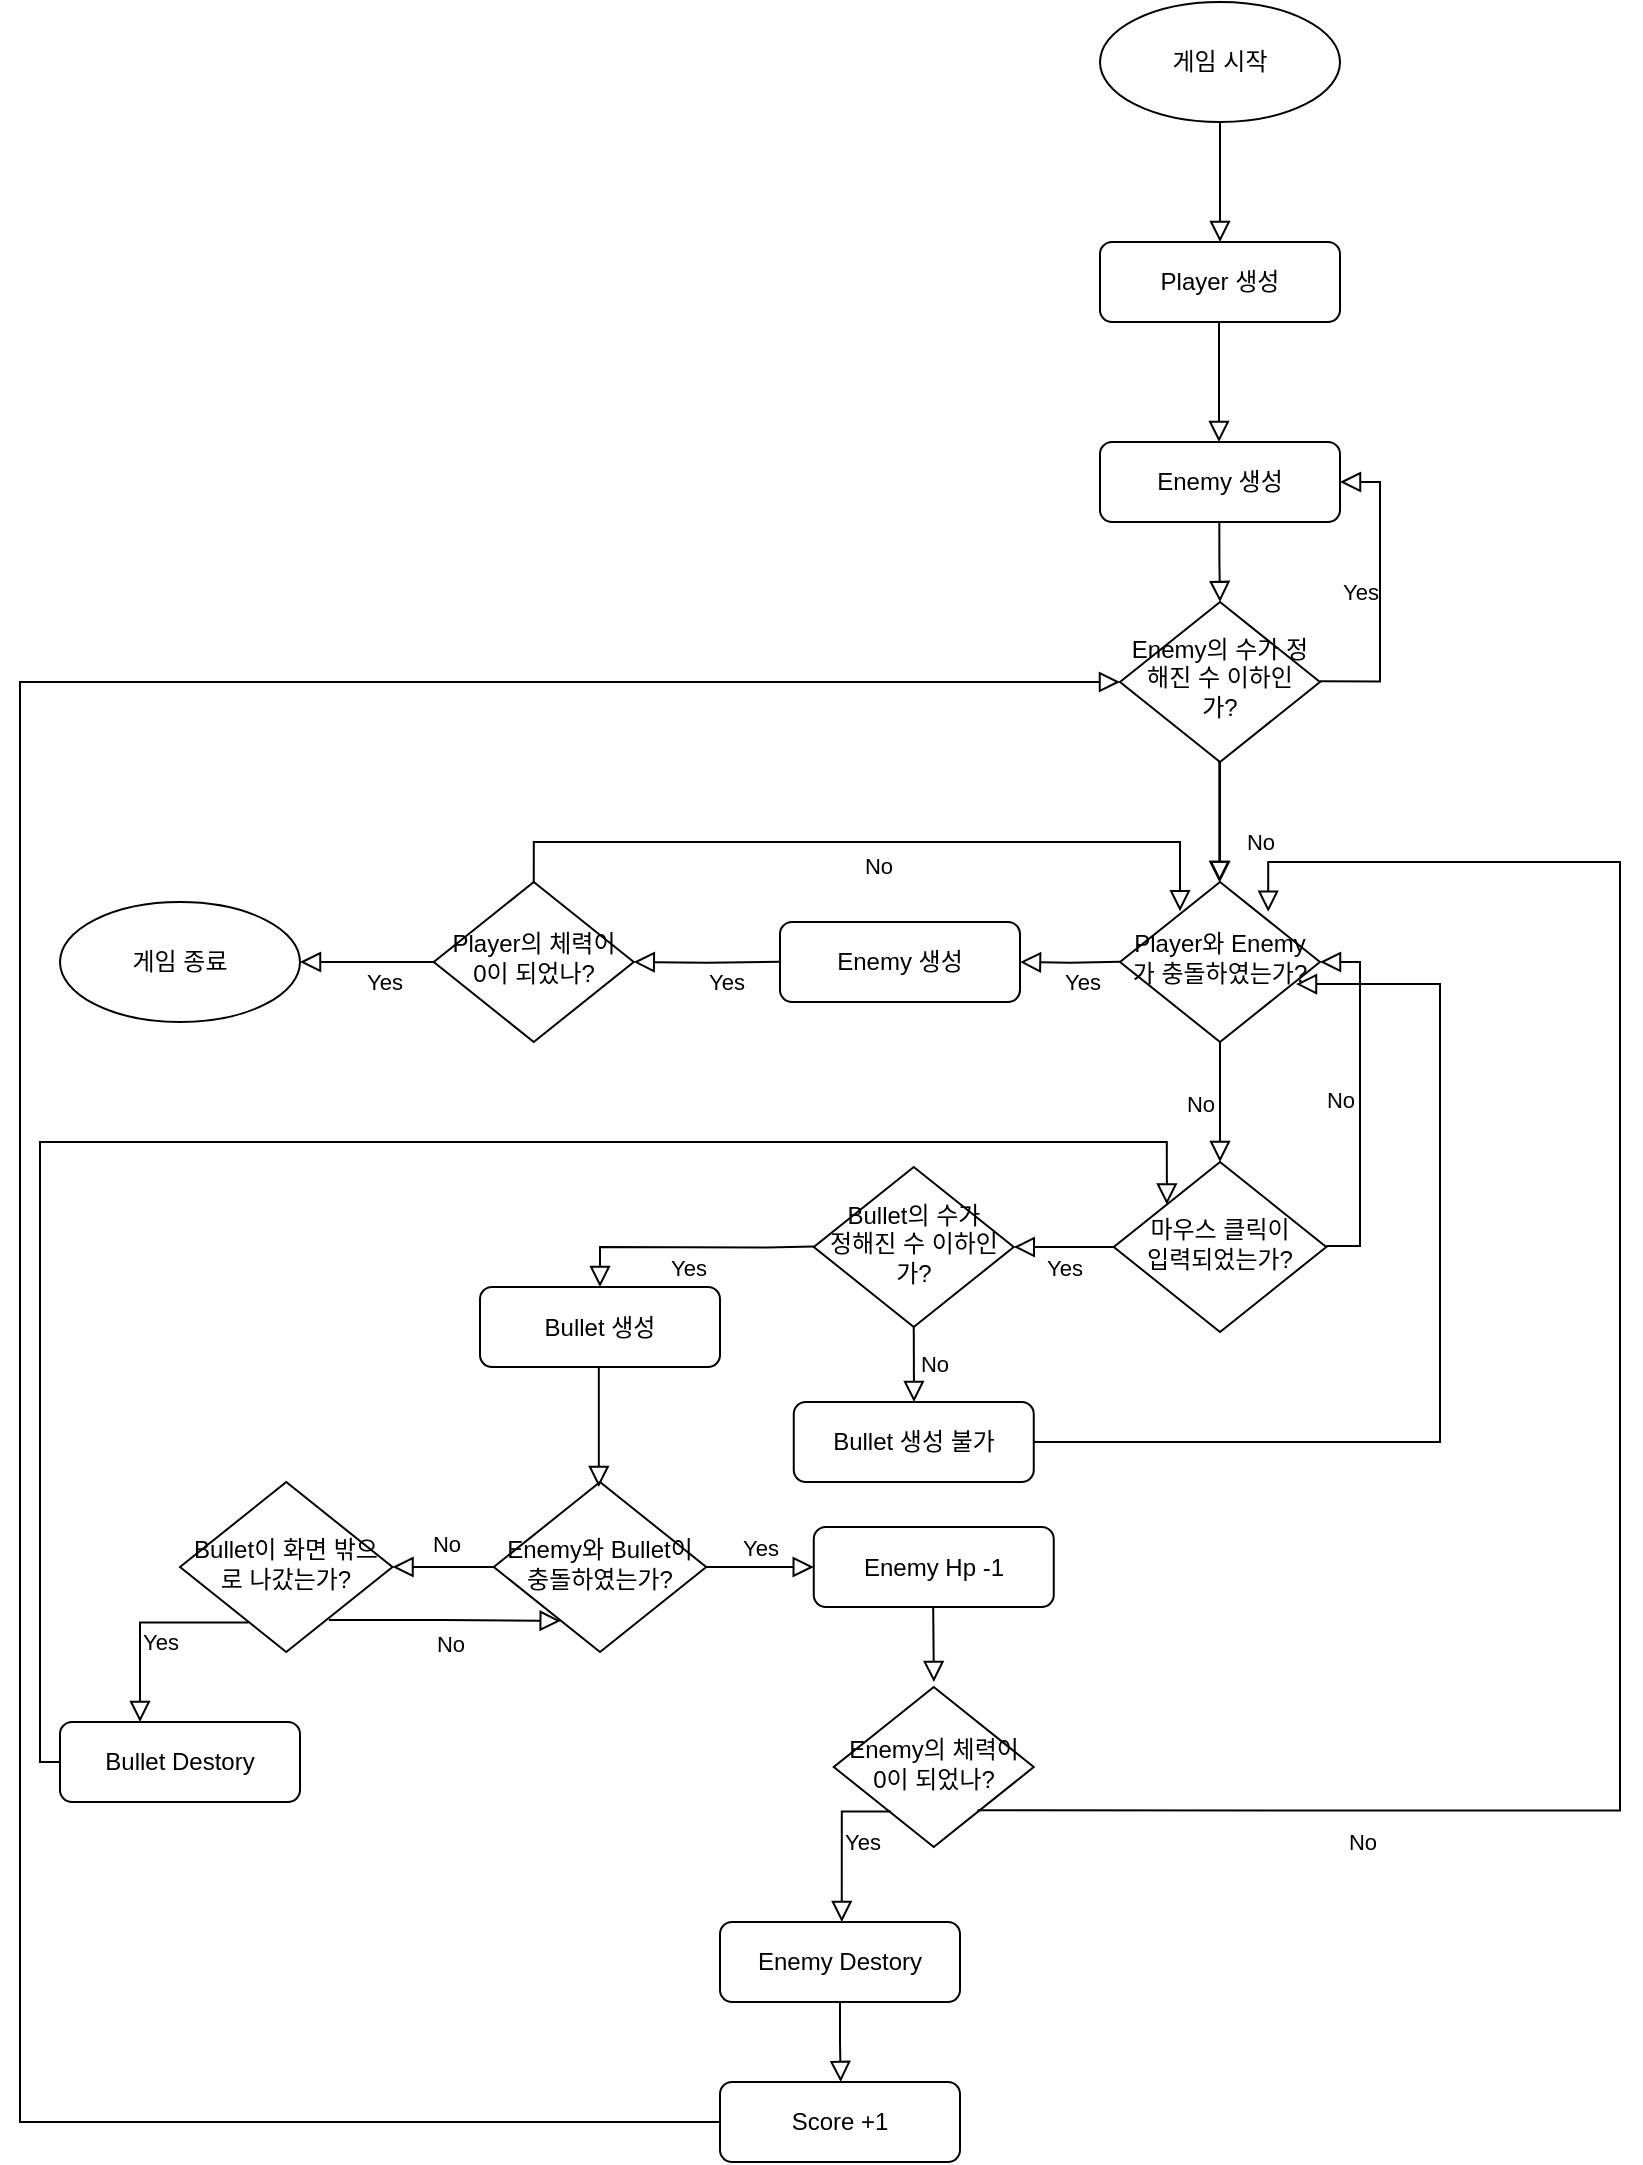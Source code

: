 <mxfile version="18.0.2" type="device"><diagram id="C5RBs43oDa-KdzZeNtuy" name="Page-1"><mxGraphModel dx="981" dy="526" grid="1" gridSize="10" guides="1" tooltips="1" connect="1" arrows="1" fold="1" page="1" pageScale="1" pageWidth="827" pageHeight="1169" math="0" shadow="0"><root><mxCell id="WIyWlLk6GJQsqaUBKTNV-0"/><mxCell id="WIyWlLk6GJQsqaUBKTNV-1" parent="WIyWlLk6GJQsqaUBKTNV-0"/><mxCell id="uh44I1jkelIW8H-MAEMx-10" value="" style="group" parent="WIyWlLk6GJQsqaUBKTNV-1" vertex="1" connectable="0"><mxGeometry x="550" width="120" height="60" as="geometry"/></mxCell><mxCell id="uh44I1jkelIW8H-MAEMx-8" value="" style="ellipse;whiteSpace=wrap;html=1;" parent="uh44I1jkelIW8H-MAEMx-10" vertex="1"><mxGeometry width="120" height="60" as="geometry"/></mxCell><mxCell id="uh44I1jkelIW8H-MAEMx-9" value="게임 시작" style="text;html=1;strokeColor=none;fillColor=none;align=center;verticalAlign=middle;whiteSpace=wrap;rounded=0;" parent="uh44I1jkelIW8H-MAEMx-10" vertex="1"><mxGeometry x="30" y="15" width="60" height="30" as="geometry"/></mxCell><mxCell id="uh44I1jkelIW8H-MAEMx-17" value="Player와 Enemy가 충돌하였는가?" style="rhombus;whiteSpace=wrap;html=1;shadow=0;fontFamily=Helvetica;fontSize=12;align=center;strokeWidth=1;spacing=6;spacingTop=-4;" parent="WIyWlLk6GJQsqaUBKTNV-1" vertex="1"><mxGeometry x="560" y="440" width="100" height="80" as="geometry"/></mxCell><mxCell id="uh44I1jkelIW8H-MAEMx-18" value="Enemy와 Bullet이 충돌하였는가?" style="rhombus;whiteSpace=wrap;html=1;shadow=0;fontFamily=Helvetica;fontSize=12;align=center;strokeWidth=1;spacing=6;spacingTop=-4;" parent="WIyWlLk6GJQsqaUBKTNV-1" vertex="1"><mxGeometry x="246.88" y="740" width="106.25" height="85" as="geometry"/></mxCell><mxCell id="uh44I1jkelIW8H-MAEMx-20" value="Player의 체력이 0이 되었나?" style="rhombus;whiteSpace=wrap;html=1;shadow=0;fontFamily=Helvetica;fontSize=12;align=center;strokeWidth=1;spacing=6;spacingTop=-4;" parent="WIyWlLk6GJQsqaUBKTNV-1" vertex="1"><mxGeometry x="216.88" y="440" width="100" height="80" as="geometry"/></mxCell><mxCell id="uh44I1jkelIW8H-MAEMx-21" value="" style="group" parent="WIyWlLk6GJQsqaUBKTNV-1" vertex="1" connectable="0"><mxGeometry x="30" y="450" width="120" height="60" as="geometry"/></mxCell><mxCell id="uh44I1jkelIW8H-MAEMx-22" value="" style="ellipse;whiteSpace=wrap;html=1;" parent="uh44I1jkelIW8H-MAEMx-21" vertex="1"><mxGeometry width="120" height="60" as="geometry"/></mxCell><mxCell id="uh44I1jkelIW8H-MAEMx-23" value="게임 종료" style="text;html=1;strokeColor=none;fillColor=none;align=center;verticalAlign=middle;whiteSpace=wrap;rounded=0;" parent="uh44I1jkelIW8H-MAEMx-21" vertex="1"><mxGeometry x="30" y="15" width="60" height="30" as="geometry"/></mxCell><mxCell id="uh44I1jkelIW8H-MAEMx-24" value="Player 생성" style="rounded=1;whiteSpace=wrap;html=1;fontSize=12;glass=0;strokeWidth=1;shadow=0;" parent="WIyWlLk6GJQsqaUBKTNV-1" vertex="1"><mxGeometry x="550" y="120" width="120" height="40" as="geometry"/></mxCell><mxCell id="uh44I1jkelIW8H-MAEMx-25" value="" style="rounded=0;html=1;jettySize=auto;orthogonalLoop=1;fontSize=11;endArrow=block;endFill=0;endSize=8;strokeWidth=1;shadow=0;labelBackgroundColor=none;edgeStyle=orthogonalEdgeStyle;" parent="WIyWlLk6GJQsqaUBKTNV-1" edge="1"><mxGeometry relative="1" as="geometry"><mxPoint x="610" y="60" as="sourcePoint"/><mxPoint x="610" y="120" as="targetPoint"/></mxGeometry></mxCell><mxCell id="uh44I1jkelIW8H-MAEMx-27" value="Enemy의 수가 정해진 수 이하인가?" style="rhombus;whiteSpace=wrap;html=1;shadow=0;fontFamily=Helvetica;fontSize=12;align=center;strokeWidth=1;spacing=6;spacingTop=-4;" parent="WIyWlLk6GJQsqaUBKTNV-1" vertex="1"><mxGeometry x="560" y="300" width="100" height="80" as="geometry"/></mxCell><mxCell id="uh44I1jkelIW8H-MAEMx-28" value="" style="rounded=0;html=1;jettySize=auto;orthogonalLoop=1;fontSize=11;endArrow=block;endFill=0;endSize=8;strokeWidth=1;shadow=0;labelBackgroundColor=none;edgeStyle=orthogonalEdgeStyle;" parent="WIyWlLk6GJQsqaUBKTNV-1" edge="1"><mxGeometry relative="1" as="geometry"><mxPoint x="609.5" y="160" as="sourcePoint"/><mxPoint x="609.5" y="220" as="targetPoint"/></mxGeometry></mxCell><mxCell id="uh44I1jkelIW8H-MAEMx-31" value="No" style="rounded=0;html=1;jettySize=auto;orthogonalLoop=1;fontSize=11;endArrow=block;endFill=0;endSize=8;strokeWidth=1;shadow=0;labelBackgroundColor=none;edgeStyle=orthogonalEdgeStyle;" parent="WIyWlLk6GJQsqaUBKTNV-1" edge="1"><mxGeometry x="0.333" y="20" relative="1" as="geometry"><mxPoint as="offset"/><mxPoint x="609.66" y="380" as="sourcePoint"/><mxPoint x="609.66" y="440" as="targetPoint"/></mxGeometry></mxCell><mxCell id="uh44I1jkelIW8H-MAEMx-32" value="Yes" style="edgeStyle=orthogonalEdgeStyle;rounded=0;html=1;jettySize=auto;orthogonalLoop=1;fontSize=11;endArrow=block;endFill=0;endSize=8;strokeWidth=1;shadow=0;labelBackgroundColor=none;entryX=1;entryY=0.5;entryDx=0;entryDy=0;" parent="WIyWlLk6GJQsqaUBKTNV-1" target="uh44I1jkelIW8H-MAEMx-35" edge="1"><mxGeometry y="10" relative="1" as="geometry"><mxPoint as="offset"/><mxPoint x="660" y="339.66" as="sourcePoint"/><mxPoint x="710" y="339.66" as="targetPoint"/><Array as="points"><mxPoint x="690" y="340"/><mxPoint x="690" y="240"/></Array></mxGeometry></mxCell><mxCell id="uh44I1jkelIW8H-MAEMx-34" value="마우스 클릭이 &lt;br&gt;입력되었는가?" style="rhombus;whiteSpace=wrap;html=1;shadow=0;fontFamily=Helvetica;fontSize=12;align=center;strokeWidth=1;spacing=6;spacingTop=-4;" parent="WIyWlLk6GJQsqaUBKTNV-1" vertex="1"><mxGeometry x="556.88" y="580" width="106.25" height="85" as="geometry"/></mxCell><mxCell id="uh44I1jkelIW8H-MAEMx-35" value="Enemy 생성" style="rounded=1;whiteSpace=wrap;html=1;fontSize=12;glass=0;strokeWidth=1;shadow=0;" parent="WIyWlLk6GJQsqaUBKTNV-1" vertex="1"><mxGeometry x="550" y="220" width="120" height="40" as="geometry"/></mxCell><mxCell id="uh44I1jkelIW8H-MAEMx-36" value="" style="rounded=0;html=1;jettySize=auto;orthogonalLoop=1;fontSize=11;endArrow=block;endFill=0;endSize=8;strokeWidth=1;shadow=0;labelBackgroundColor=none;edgeStyle=orthogonalEdgeStyle;entryX=0.5;entryY=0;entryDx=0;entryDy=0;" parent="WIyWlLk6GJQsqaUBKTNV-1" target="uh44I1jkelIW8H-MAEMx-17" edge="1"><mxGeometry relative="1" as="geometry"><mxPoint x="609" y="380" as="sourcePoint"/><mxPoint x="609" y="440" as="targetPoint"/><Array as="points"><mxPoint x="610" y="380"/></Array></mxGeometry></mxCell><mxCell id="uh44I1jkelIW8H-MAEMx-39" value="Yes" style="edgeStyle=orthogonalEdgeStyle;rounded=0;html=1;jettySize=auto;orthogonalLoop=1;fontSize=11;endArrow=block;endFill=0;endSize=8;strokeWidth=1;shadow=0;labelBackgroundColor=none;exitX=0;exitY=0.5;exitDx=0;exitDy=0;entryX=1;entryY=0.5;entryDx=0;entryDy=0;" parent="WIyWlLk6GJQsqaUBKTNV-1" source="uh44I1jkelIW8H-MAEMx-34" target="uh44I1jkelIW8H-MAEMx-59" edge="1"><mxGeometry y="10" relative="1" as="geometry"><mxPoint as="offset"/><mxPoint x="506.88" y="622" as="sourcePoint"/><mxPoint x="510" y="622" as="targetPoint"/></mxGeometry></mxCell><mxCell id="uh44I1jkelIW8H-MAEMx-40" value="No" style="edgeStyle=orthogonalEdgeStyle;rounded=0;html=1;jettySize=auto;orthogonalLoop=1;fontSize=11;endArrow=block;endFill=0;endSize=8;strokeWidth=1;shadow=0;labelBackgroundColor=none;entryX=1;entryY=0.5;entryDx=0;entryDy=0;" parent="WIyWlLk6GJQsqaUBKTNV-1" target="uh44I1jkelIW8H-MAEMx-17" edge="1"><mxGeometry y="10" relative="1" as="geometry"><mxPoint as="offset"/><mxPoint x="663.13" y="622" as="sourcePoint"/><mxPoint x="713.13" y="622" as="targetPoint"/><Array as="points"><mxPoint x="680" y="622"/><mxPoint x="680" y="480"/></Array></mxGeometry></mxCell><mxCell id="uh44I1jkelIW8H-MAEMx-41" value="Bullet 생성" style="rounded=1;whiteSpace=wrap;html=1;fontSize=12;glass=0;strokeWidth=1;shadow=0;" parent="WIyWlLk6GJQsqaUBKTNV-1" vertex="1"><mxGeometry x="240" y="642.5" width="120" height="40" as="geometry"/></mxCell><mxCell id="uh44I1jkelIW8H-MAEMx-42" value="" style="rounded=0;html=1;jettySize=auto;orthogonalLoop=1;fontSize=11;endArrow=block;endFill=0;endSize=8;strokeWidth=1;shadow=0;labelBackgroundColor=none;edgeStyle=orthogonalEdgeStyle;" parent="WIyWlLk6GJQsqaUBKTNV-1" edge="1"><mxGeometry relative="1" as="geometry"><mxPoint x="299.41" y="682.5" as="sourcePoint"/><mxPoint x="299.41" y="742.5" as="targetPoint"/></mxGeometry></mxCell><mxCell id="uh44I1jkelIW8H-MAEMx-44" value="Yes" style="edgeStyle=orthogonalEdgeStyle;rounded=0;html=1;jettySize=auto;orthogonalLoop=1;fontSize=11;endArrow=block;endFill=0;endSize=8;strokeWidth=1;shadow=0;labelBackgroundColor=none;exitX=1;exitY=0.5;exitDx=0;exitDy=0;entryX=0;entryY=0.5;entryDx=0;entryDy=0;" parent="WIyWlLk6GJQsqaUBKTNV-1" source="uh44I1jkelIW8H-MAEMx-18" target="uh44I1jkelIW8H-MAEMx-50" edge="1"><mxGeometry y="10" relative="1" as="geometry"><mxPoint as="offset"/><mxPoint x="353.13" y="782.4" as="sourcePoint"/><mxPoint x="403.13" y="782.4" as="targetPoint"/></mxGeometry></mxCell><mxCell id="uh44I1jkelIW8H-MAEMx-45" value="No" style="edgeStyle=orthogonalEdgeStyle;rounded=0;html=1;jettySize=auto;orthogonalLoop=1;fontSize=11;endArrow=block;endFill=0;endSize=8;strokeWidth=1;shadow=0;labelBackgroundColor=none;exitX=0;exitY=0.5;exitDx=0;exitDy=0;entryX=1;entryY=0.5;entryDx=0;entryDy=0;" parent="WIyWlLk6GJQsqaUBKTNV-1" source="uh44I1jkelIW8H-MAEMx-18" target="uh44I1jkelIW8H-MAEMx-54" edge="1"><mxGeometry x="0.009" y="-12" relative="1" as="geometry"><mxPoint x="2" as="offset"/><mxPoint x="196.88" y="781.91" as="sourcePoint"/><mxPoint x="200" y="782" as="targetPoint"/></mxGeometry></mxCell><mxCell id="uh44I1jkelIW8H-MAEMx-46" value="Enemy의 체력이 0이 되었나?" style="rhombus;whiteSpace=wrap;html=1;shadow=0;fontFamily=Helvetica;fontSize=12;align=center;strokeWidth=1;spacing=6;spacingTop=-4;" parent="WIyWlLk6GJQsqaUBKTNV-1" vertex="1"><mxGeometry x="416.88" y="842.5" width="100" height="80" as="geometry"/></mxCell><mxCell id="uh44I1jkelIW8H-MAEMx-47" value="Yes" style="edgeStyle=orthogonalEdgeStyle;rounded=0;html=1;jettySize=auto;orthogonalLoop=1;fontSize=11;endArrow=block;endFill=0;endSize=8;strokeWidth=1;shadow=0;labelBackgroundColor=none;exitX=0.286;exitY=0.778;exitDx=0;exitDy=0;exitPerimeter=0;" parent="WIyWlLk6GJQsqaUBKTNV-1" source="uh44I1jkelIW8H-MAEMx-46" edge="1"><mxGeometry y="10" relative="1" as="geometry"><mxPoint as="offset"/><mxPoint x="443.76" y="905.5" as="sourcePoint"/><mxPoint x="420.88" y="960" as="targetPoint"/><Array as="points"><mxPoint x="420.88" y="905"/></Array></mxGeometry></mxCell><mxCell id="uh44I1jkelIW8H-MAEMx-48" value="No" style="edgeStyle=orthogonalEdgeStyle;rounded=0;html=1;jettySize=auto;orthogonalLoop=1;fontSize=11;endArrow=block;endFill=0;endSize=8;strokeWidth=1;shadow=0;labelBackgroundColor=none;exitX=0.719;exitY=0.771;exitDx=0;exitDy=0;exitPerimeter=0;entryX=0.741;entryY=0.186;entryDx=0;entryDy=0;entryPerimeter=0;" parent="WIyWlLk6GJQsqaUBKTNV-1" source="uh44I1jkelIW8H-MAEMx-46" target="uh44I1jkelIW8H-MAEMx-17" edge="1"><mxGeometry x="-0.615" y="-16" relative="1" as="geometry"><mxPoint as="offset"/><mxPoint x="496.88" y="904.86" as="sourcePoint"/><mxPoint x="516.88" y="960" as="targetPoint"/><Array as="points"><mxPoint x="810" y="904"/><mxPoint x="810" y="430"/><mxPoint x="634" y="430"/></Array></mxGeometry></mxCell><mxCell id="uh44I1jkelIW8H-MAEMx-49" value="Enemy Destory" style="rounded=1;whiteSpace=wrap;html=1;fontSize=12;glass=0;strokeWidth=1;shadow=0;" parent="WIyWlLk6GJQsqaUBKTNV-1" vertex="1"><mxGeometry x="360" y="960" width="120" height="40" as="geometry"/></mxCell><mxCell id="uh44I1jkelIW8H-MAEMx-50" value="Enemy Hp -1" style="rounded=1;whiteSpace=wrap;html=1;fontSize=12;glass=0;strokeWidth=1;shadow=0;" parent="WIyWlLk6GJQsqaUBKTNV-1" vertex="1"><mxGeometry x="406.88" y="762.5" width="120" height="40" as="geometry"/></mxCell><mxCell id="uh44I1jkelIW8H-MAEMx-51" value="" style="rounded=0;html=1;jettySize=auto;orthogonalLoop=1;fontSize=11;endArrow=block;endFill=0;endSize=8;strokeWidth=1;shadow=0;labelBackgroundColor=none;edgeStyle=orthogonalEdgeStyle;" parent="WIyWlLk6GJQsqaUBKTNV-1" edge="1"><mxGeometry relative="1" as="geometry"><mxPoint x="466.59" y="802.5" as="sourcePoint"/><mxPoint x="466.93" y="840" as="targetPoint"/></mxGeometry></mxCell><mxCell id="uh44I1jkelIW8H-MAEMx-54" value="Bullet이 화면 밖으로 나갔는가?" style="rhombus;whiteSpace=wrap;html=1;shadow=0;fontFamily=Helvetica;fontSize=12;align=center;strokeWidth=1;spacing=6;spacingTop=-4;" parent="WIyWlLk6GJQsqaUBKTNV-1" vertex="1"><mxGeometry x="90" y="740" width="106.25" height="85" as="geometry"/></mxCell><mxCell id="uh44I1jkelIW8H-MAEMx-55" value="Yes" style="edgeStyle=orthogonalEdgeStyle;rounded=0;html=1;jettySize=auto;orthogonalLoop=1;fontSize=11;endArrow=block;endFill=0;endSize=8;strokeWidth=1;shadow=0;labelBackgroundColor=none;exitX=0.322;exitY=0.827;exitDx=0;exitDy=0;exitPerimeter=0;" parent="WIyWlLk6GJQsqaUBKTNV-1" source="uh44I1jkelIW8H-MAEMx-54" edge="1"><mxGeometry x="-0.149" y="10" relative="1" as="geometry"><mxPoint as="offset"/><mxPoint x="106.88" y="825.5" as="sourcePoint"/><mxPoint x="70" y="860" as="targetPoint"/></mxGeometry></mxCell><mxCell id="uh44I1jkelIW8H-MAEMx-56" value="Bullet Destory" style="rounded=1;whiteSpace=wrap;html=1;fontSize=12;glass=0;strokeWidth=1;shadow=0;" parent="WIyWlLk6GJQsqaUBKTNV-1" vertex="1"><mxGeometry x="30" y="860" width="120" height="40" as="geometry"/></mxCell><mxCell id="uh44I1jkelIW8H-MAEMx-57" value="No" style="edgeStyle=orthogonalEdgeStyle;rounded=0;html=1;jettySize=auto;orthogonalLoop=1;fontSize=11;endArrow=block;endFill=0;endSize=8;strokeWidth=1;shadow=0;labelBackgroundColor=none;exitX=0.701;exitY=0.812;exitDx=0;exitDy=0;entryX=0.315;entryY=0.817;entryDx=0;entryDy=0;exitPerimeter=0;entryPerimeter=0;" parent="WIyWlLk6GJQsqaUBKTNV-1" source="uh44I1jkelIW8H-MAEMx-54" target="uh44I1jkelIW8H-MAEMx-18" edge="1"><mxGeometry x="0.009" y="-12" relative="1" as="geometry"><mxPoint x="2" as="offset"/><mxPoint x="200.63" y="830" as="sourcePoint"/><mxPoint x="150" y="830" as="targetPoint"/></mxGeometry></mxCell><mxCell id="uh44I1jkelIW8H-MAEMx-58" value="" style="rounded=0;html=1;jettySize=auto;orthogonalLoop=1;fontSize=11;endArrow=block;endFill=0;endSize=8;strokeWidth=1;shadow=0;labelBackgroundColor=none;edgeStyle=orthogonalEdgeStyle;exitX=0;exitY=0.5;exitDx=0;exitDy=0;entryX=0;entryY=0;entryDx=0;entryDy=0;" parent="WIyWlLk6GJQsqaUBKTNV-1" source="uh44I1jkelIW8H-MAEMx-56" target="uh44I1jkelIW8H-MAEMx-34" edge="1"><mxGeometry relative="1" as="geometry"><mxPoint x="363.13" y="990" as="sourcePoint"/><mxPoint x="443.443" y="651.25" as="targetPoint"/><Array as="points"><mxPoint x="20" y="880"/><mxPoint x="20" y="570"/><mxPoint x="583" y="570"/></Array></mxGeometry></mxCell><mxCell id="uh44I1jkelIW8H-MAEMx-59" value="Bullet의 수가 &lt;br&gt;정해진 수 이하인가?" style="rhombus;whiteSpace=wrap;html=1;shadow=0;fontFamily=Helvetica;fontSize=12;align=center;strokeWidth=1;spacing=6;spacingTop=-4;" parent="WIyWlLk6GJQsqaUBKTNV-1" vertex="1"><mxGeometry x="406.88" y="582.5" width="100" height="80" as="geometry"/></mxCell><mxCell id="uh44I1jkelIW8H-MAEMx-60" value="Yes" style="edgeStyle=orthogonalEdgeStyle;rounded=0;html=1;jettySize=auto;orthogonalLoop=1;fontSize=11;endArrow=block;endFill=0;endSize=8;strokeWidth=1;shadow=0;labelBackgroundColor=none;exitX=0;exitY=0.5;exitDx=0;exitDy=0;entryX=0.5;entryY=0;entryDx=0;entryDy=0;" parent="WIyWlLk6GJQsqaUBKTNV-1" target="uh44I1jkelIW8H-MAEMx-41" edge="1"><mxGeometry y="10" relative="1" as="geometry"><mxPoint as="offset"/><mxPoint x="406.88" y="622.21" as="sourcePoint"/><mxPoint x="356.88" y="622.21" as="targetPoint"/></mxGeometry></mxCell><mxCell id="uh44I1jkelIW8H-MAEMx-61" value="No" style="edgeStyle=orthogonalEdgeStyle;rounded=0;html=1;jettySize=auto;orthogonalLoop=1;fontSize=11;endArrow=block;endFill=0;endSize=8;strokeWidth=1;shadow=0;labelBackgroundColor=none;exitX=0.5;exitY=1;exitDx=0;exitDy=0;" parent="WIyWlLk6GJQsqaUBKTNV-1" source="uh44I1jkelIW8H-MAEMx-59" edge="1"><mxGeometry y="10" relative="1" as="geometry"><mxPoint as="offset"/><mxPoint x="456.88" y="665" as="sourcePoint"/><mxPoint x="457" y="700" as="targetPoint"/></mxGeometry></mxCell><mxCell id="uh44I1jkelIW8H-MAEMx-63" value="Bullet 생성 불가" style="rounded=1;whiteSpace=wrap;html=1;fontSize=12;glass=0;strokeWidth=1;shadow=0;" parent="WIyWlLk6GJQsqaUBKTNV-1" vertex="1"><mxGeometry x="396.88" y="700" width="120" height="40" as="geometry"/></mxCell><mxCell id="uh44I1jkelIW8H-MAEMx-64" value="" style="rounded=0;html=1;jettySize=auto;orthogonalLoop=1;fontSize=11;endArrow=block;endFill=0;endSize=8;strokeWidth=1;shadow=0;labelBackgroundColor=none;edgeStyle=orthogonalEdgeStyle;exitX=1;exitY=0.5;exitDx=0;exitDy=0;entryX=0.88;entryY=0.638;entryDx=0;entryDy=0;entryPerimeter=0;" parent="WIyWlLk6GJQsqaUBKTNV-1" source="uh44I1jkelIW8H-MAEMx-63" target="uh44I1jkelIW8H-MAEMx-17" edge="1"><mxGeometry relative="1" as="geometry"><mxPoint x="569.67" y="720" as="sourcePoint"/><mxPoint x="569.67" y="780" as="targetPoint"/><Array as="points"><mxPoint x="720" y="720"/><mxPoint x="720" y="491"/></Array></mxGeometry></mxCell><mxCell id="uh44I1jkelIW8H-MAEMx-65" value="Yes" style="edgeStyle=orthogonalEdgeStyle;rounded=0;html=1;jettySize=auto;orthogonalLoop=1;fontSize=11;endArrow=block;endFill=0;endSize=8;strokeWidth=1;shadow=0;labelBackgroundColor=none;exitX=0;exitY=0.5;exitDx=0;exitDy=0;entryX=1;entryY=0.5;entryDx=0;entryDy=0;" parent="WIyWlLk6GJQsqaUBKTNV-1" target="uh44I1jkelIW8H-MAEMx-74" edge="1"><mxGeometry x="-0.247" y="10" relative="1" as="geometry"><mxPoint as="offset"/><mxPoint x="560.0" y="479.88" as="sourcePoint"/><mxPoint x="500" y="480" as="targetPoint"/><Array as="points"/></mxGeometry></mxCell><mxCell id="uh44I1jkelIW8H-MAEMx-66" value="No" style="edgeStyle=orthogonalEdgeStyle;rounded=0;html=1;jettySize=auto;orthogonalLoop=1;fontSize=11;endArrow=block;endFill=0;endSize=8;strokeWidth=1;shadow=0;labelBackgroundColor=none;entryX=0.5;entryY=0;entryDx=0;entryDy=0;exitX=0.5;exitY=1;exitDx=0;exitDy=0;" parent="WIyWlLk6GJQsqaUBKTNV-1" source="uh44I1jkelIW8H-MAEMx-17" target="uh44I1jkelIW8H-MAEMx-34" edge="1"><mxGeometry x="0.009" y="-12" relative="1" as="geometry"><mxPoint x="2" as="offset"/><mxPoint x="660" y="480" as="sourcePoint"/><mxPoint x="730" y="480" as="targetPoint"/></mxGeometry></mxCell><mxCell id="uh44I1jkelIW8H-MAEMx-72" value="Yes" style="edgeStyle=orthogonalEdgeStyle;rounded=0;html=1;jettySize=auto;orthogonalLoop=1;fontSize=11;endArrow=block;endFill=0;endSize=8;strokeWidth=1;shadow=0;labelBackgroundColor=none;exitX=0;exitY=0.5;exitDx=0;exitDy=0;entryX=1;entryY=0.5;entryDx=0;entryDy=0;" parent="WIyWlLk6GJQsqaUBKTNV-1" source="uh44I1jkelIW8H-MAEMx-20" target="uh44I1jkelIW8H-MAEMx-22" edge="1"><mxGeometry x="-0.247" y="10" relative="1" as="geometry"><mxPoint as="offset"/><mxPoint x="153.12" y="469.88" as="sourcePoint"/><mxPoint x="100" y="480" as="targetPoint"/><Array as="points"><mxPoint x="180" y="480"/><mxPoint x="180" y="480"/></Array></mxGeometry></mxCell><mxCell id="uh44I1jkelIW8H-MAEMx-74" value="Enemy 생성" style="rounded=1;whiteSpace=wrap;html=1;fontSize=12;glass=0;strokeWidth=1;shadow=0;" parent="WIyWlLk6GJQsqaUBKTNV-1" vertex="1"><mxGeometry x="390" y="460" width="120" height="40" as="geometry"/></mxCell><mxCell id="uh44I1jkelIW8H-MAEMx-75" value="Yes" style="edgeStyle=orthogonalEdgeStyle;rounded=0;html=1;jettySize=auto;orthogonalLoop=1;fontSize=11;endArrow=block;endFill=0;endSize=8;strokeWidth=1;shadow=0;labelBackgroundColor=none;exitX=0;exitY=0.5;exitDx=0;exitDy=0;entryX=1;entryY=0.5;entryDx=0;entryDy=0;" parent="WIyWlLk6GJQsqaUBKTNV-1" target="uh44I1jkelIW8H-MAEMx-20" edge="1"><mxGeometry x="-0.247" y="10" relative="1" as="geometry"><mxPoint as="offset"/><mxPoint x="390" y="479.88" as="sourcePoint"/><mxPoint x="340" y="480" as="targetPoint"/><Array as="points"/></mxGeometry></mxCell><mxCell id="uh44I1jkelIW8H-MAEMx-76" value="No" style="edgeStyle=orthogonalEdgeStyle;rounded=0;html=1;jettySize=auto;orthogonalLoop=1;fontSize=11;endArrow=block;endFill=0;endSize=8;strokeWidth=1;shadow=0;labelBackgroundColor=none;exitX=0.5;exitY=0;exitDx=0;exitDy=0;entryX=0.298;entryY=0.183;entryDx=0;entryDy=0;entryPerimeter=0;" parent="WIyWlLk6GJQsqaUBKTNV-1" source="uh44I1jkelIW8H-MAEMx-20" target="uh44I1jkelIW8H-MAEMx-17" edge="1"><mxGeometry x="0.009" y="-12" relative="1" as="geometry"><mxPoint x="2" as="offset"/><mxPoint x="280" y="430" as="sourcePoint"/><mxPoint x="350" y="430" as="targetPoint"/><Array as="points"><mxPoint x="267" y="420"/><mxPoint x="590" y="420"/><mxPoint x="590" y="455"/></Array></mxGeometry></mxCell><mxCell id="uh44I1jkelIW8H-MAEMx-77" value="" style="rounded=0;html=1;jettySize=auto;orthogonalLoop=1;fontSize=11;endArrow=block;endFill=0;endSize=8;strokeWidth=1;shadow=0;labelBackgroundColor=none;edgeStyle=orthogonalEdgeStyle;" parent="WIyWlLk6GJQsqaUBKTNV-1" edge="1"><mxGeometry relative="1" as="geometry"><mxPoint x="609.66" y="260" as="sourcePoint"/><mxPoint x="610" y="300" as="targetPoint"/><Array as="points"><mxPoint x="610" y="280"/><mxPoint x="610" y="280"/></Array></mxGeometry></mxCell><mxCell id="NDrbrcG3fZwphBsIqjIp-0" value="" style="rounded=0;html=1;jettySize=auto;orthogonalLoop=1;fontSize=11;endArrow=block;endFill=0;endSize=8;strokeWidth=1;shadow=0;labelBackgroundColor=none;edgeStyle=orthogonalEdgeStyle;" edge="1" parent="WIyWlLk6GJQsqaUBKTNV-1"><mxGeometry relative="1" as="geometry"><mxPoint x="420.0" y="1000" as="sourcePoint"/><mxPoint x="420.34" y="1040" as="targetPoint"/><Array as="points"><mxPoint x="420.34" y="1020"/><mxPoint x="420.34" y="1020"/></Array></mxGeometry></mxCell><mxCell id="NDrbrcG3fZwphBsIqjIp-2" value="Score +1" style="rounded=1;whiteSpace=wrap;html=1;fontSize=12;glass=0;strokeWidth=1;shadow=0;" vertex="1" parent="WIyWlLk6GJQsqaUBKTNV-1"><mxGeometry x="360" y="1040" width="120" height="40" as="geometry"/></mxCell><mxCell id="NDrbrcG3fZwphBsIqjIp-5" value="" style="rounded=0;html=1;jettySize=auto;orthogonalLoop=1;fontSize=11;endArrow=block;endFill=0;endSize=8;strokeWidth=1;shadow=0;labelBackgroundColor=none;edgeStyle=orthogonalEdgeStyle;exitX=0;exitY=0.5;exitDx=0;exitDy=0;entryX=0;entryY=0.5;entryDx=0;entryDy=0;" edge="1" parent="WIyWlLk6GJQsqaUBKTNV-1" source="NDrbrcG3fZwphBsIqjIp-2" target="uh44I1jkelIW8H-MAEMx-27"><mxGeometry relative="1" as="geometry"><mxPoint x="280" y="1060" as="sourcePoint"/><mxPoint x="280.34" y="1100" as="targetPoint"/><Array as="points"><mxPoint x="10" y="1060"/><mxPoint x="10" y="340"/></Array></mxGeometry></mxCell></root></mxGraphModel></diagram></mxfile>
